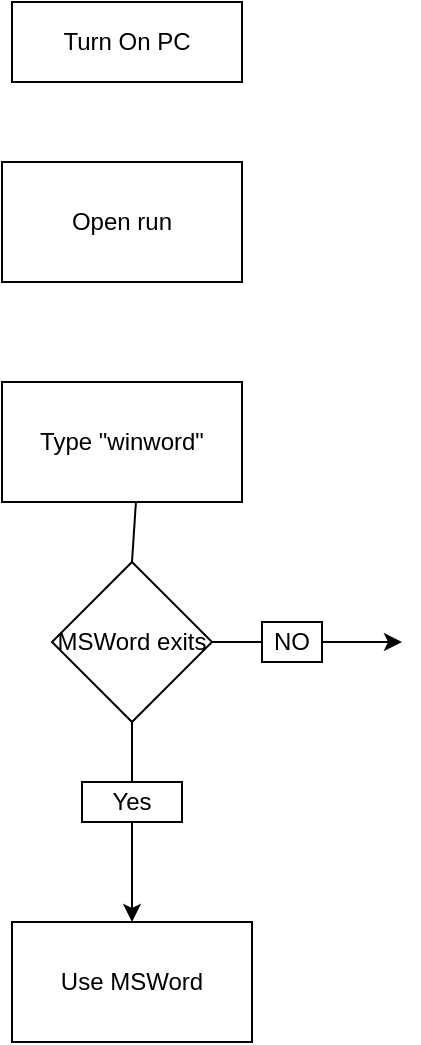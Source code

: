 <mxfile version="20.8.20" type="device"><diagram name="Page-1" id="EYvnMywpNE7InHrOkAMp"><mxGraphModel dx="1290" dy="548" grid="1" gridSize="10" guides="1" tooltips="1" connect="1" arrows="1" fold="1" page="1" pageScale="1" pageWidth="850" pageHeight="1100" math="0" shadow="0"><root><mxCell id="0"/><mxCell id="1" parent="0"/><mxCell id="RyuToFquglx7BCJsj29z-1" value="Turn On PC" style="rounded=0;whiteSpace=wrap;html=1;" vertex="1" parent="1"><mxGeometry x="365" y="30" width="115" height="40" as="geometry"/></mxCell><mxCell id="RyuToFquglx7BCJsj29z-2" value="Type &quot;winword&quot;" style="rounded=0;whiteSpace=wrap;html=1;" vertex="1" parent="1"><mxGeometry x="360" y="220" width="120" height="60" as="geometry"/></mxCell><mxCell id="RyuToFquglx7BCJsj29z-3" value="Use MSWord" style="rounded=0;whiteSpace=wrap;html=1;" vertex="1" parent="1"><mxGeometry x="365" y="490" width="120" height="60" as="geometry"/></mxCell><mxCell id="RyuToFquglx7BCJsj29z-4" value="Open run" style="rounded=0;whiteSpace=wrap;html=1;" vertex="1" parent="1"><mxGeometry x="360" y="110" width="120" height="60" as="geometry"/></mxCell><mxCell id="RyuToFquglx7BCJsj29z-5" value="MSWord exits" style="rhombus;whiteSpace=wrap;html=1;" vertex="1" parent="1"><mxGeometry x="385" y="310" width="80" height="80" as="geometry"/></mxCell><mxCell id="RyuToFquglx7BCJsj29z-6" value="" style="endArrow=classic;html=1;rounded=0;startArrow=none;" edge="1" parent="1" source="RyuToFquglx7BCJsj29z-13"><mxGeometry width="50" height="50" relative="1" as="geometry"><mxPoint x="465" y="350" as="sourcePoint"/><mxPoint x="560" y="350" as="targetPoint"/></mxGeometry></mxCell><mxCell id="RyuToFquglx7BCJsj29z-7" value="" style="endArrow=classic;html=1;rounded=0;exitX=0.5;exitY=1;exitDx=0;exitDy=0;startArrow=none;" edge="1" parent="1" source="RyuToFquglx7BCJsj29z-10"><mxGeometry relative="1" as="geometry"><mxPoint x="340" y="380" as="sourcePoint"/><mxPoint x="425" y="490" as="targetPoint"/></mxGeometry></mxCell><mxCell id="RyuToFquglx7BCJsj29z-11" value="" style="endArrow=none;html=1;rounded=0;exitX=0.5;exitY=1;exitDx=0;exitDy=0;" edge="1" parent="1" source="RyuToFquglx7BCJsj29z-5" target="RyuToFquglx7BCJsj29z-10"><mxGeometry relative="1" as="geometry"><mxPoint x="425" y="390" as="sourcePoint"/><mxPoint x="425" y="490" as="targetPoint"/></mxGeometry></mxCell><mxCell id="RyuToFquglx7BCJsj29z-10" value="Yes" style="whiteSpace=wrap;html=1;" vertex="1" parent="1"><mxGeometry x="400" y="420" width="50" height="20" as="geometry"/></mxCell><mxCell id="RyuToFquglx7BCJsj29z-14" value="" style="endArrow=none;html=1;rounded=0;" edge="1" parent="1" target="RyuToFquglx7BCJsj29z-13"><mxGeometry width="50" height="50" relative="1" as="geometry"><mxPoint x="465" y="350" as="sourcePoint"/><mxPoint x="560" y="350" as="targetPoint"/></mxGeometry></mxCell><mxCell id="RyuToFquglx7BCJsj29z-13" value="NO" style="rounded=0;whiteSpace=wrap;html=1;" vertex="1" parent="1"><mxGeometry x="490" y="340" width="30" height="20" as="geometry"/></mxCell><mxCell id="RyuToFquglx7BCJsj29z-15" value="" style="endArrow=none;html=1;rounded=0;entryX=0.5;entryY=0;entryDx=0;entryDy=0;exitX=0.558;exitY=1;exitDx=0;exitDy=0;exitPerimeter=0;" edge="1" parent="1" source="RyuToFquglx7BCJsj29z-2" target="RyuToFquglx7BCJsj29z-5"><mxGeometry width="50" height="50" relative="1" as="geometry"><mxPoint x="400" y="270" as="sourcePoint"/><mxPoint x="450" y="220" as="targetPoint"/></mxGeometry></mxCell></root></mxGraphModel></diagram></mxfile>